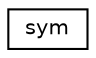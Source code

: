 digraph "Graphical Class Hierarchy"
{
  edge [fontname="Helvetica",fontsize="10",labelfontname="Helvetica",labelfontsize="10"];
  node [fontname="Helvetica",fontsize="10",shape=record];
  rankdir="LR";
  Node1 [label="sym",height=0.2,width=0.4,color="black", fillcolor="white", style="filled",URL="$classsym.html"];
}
